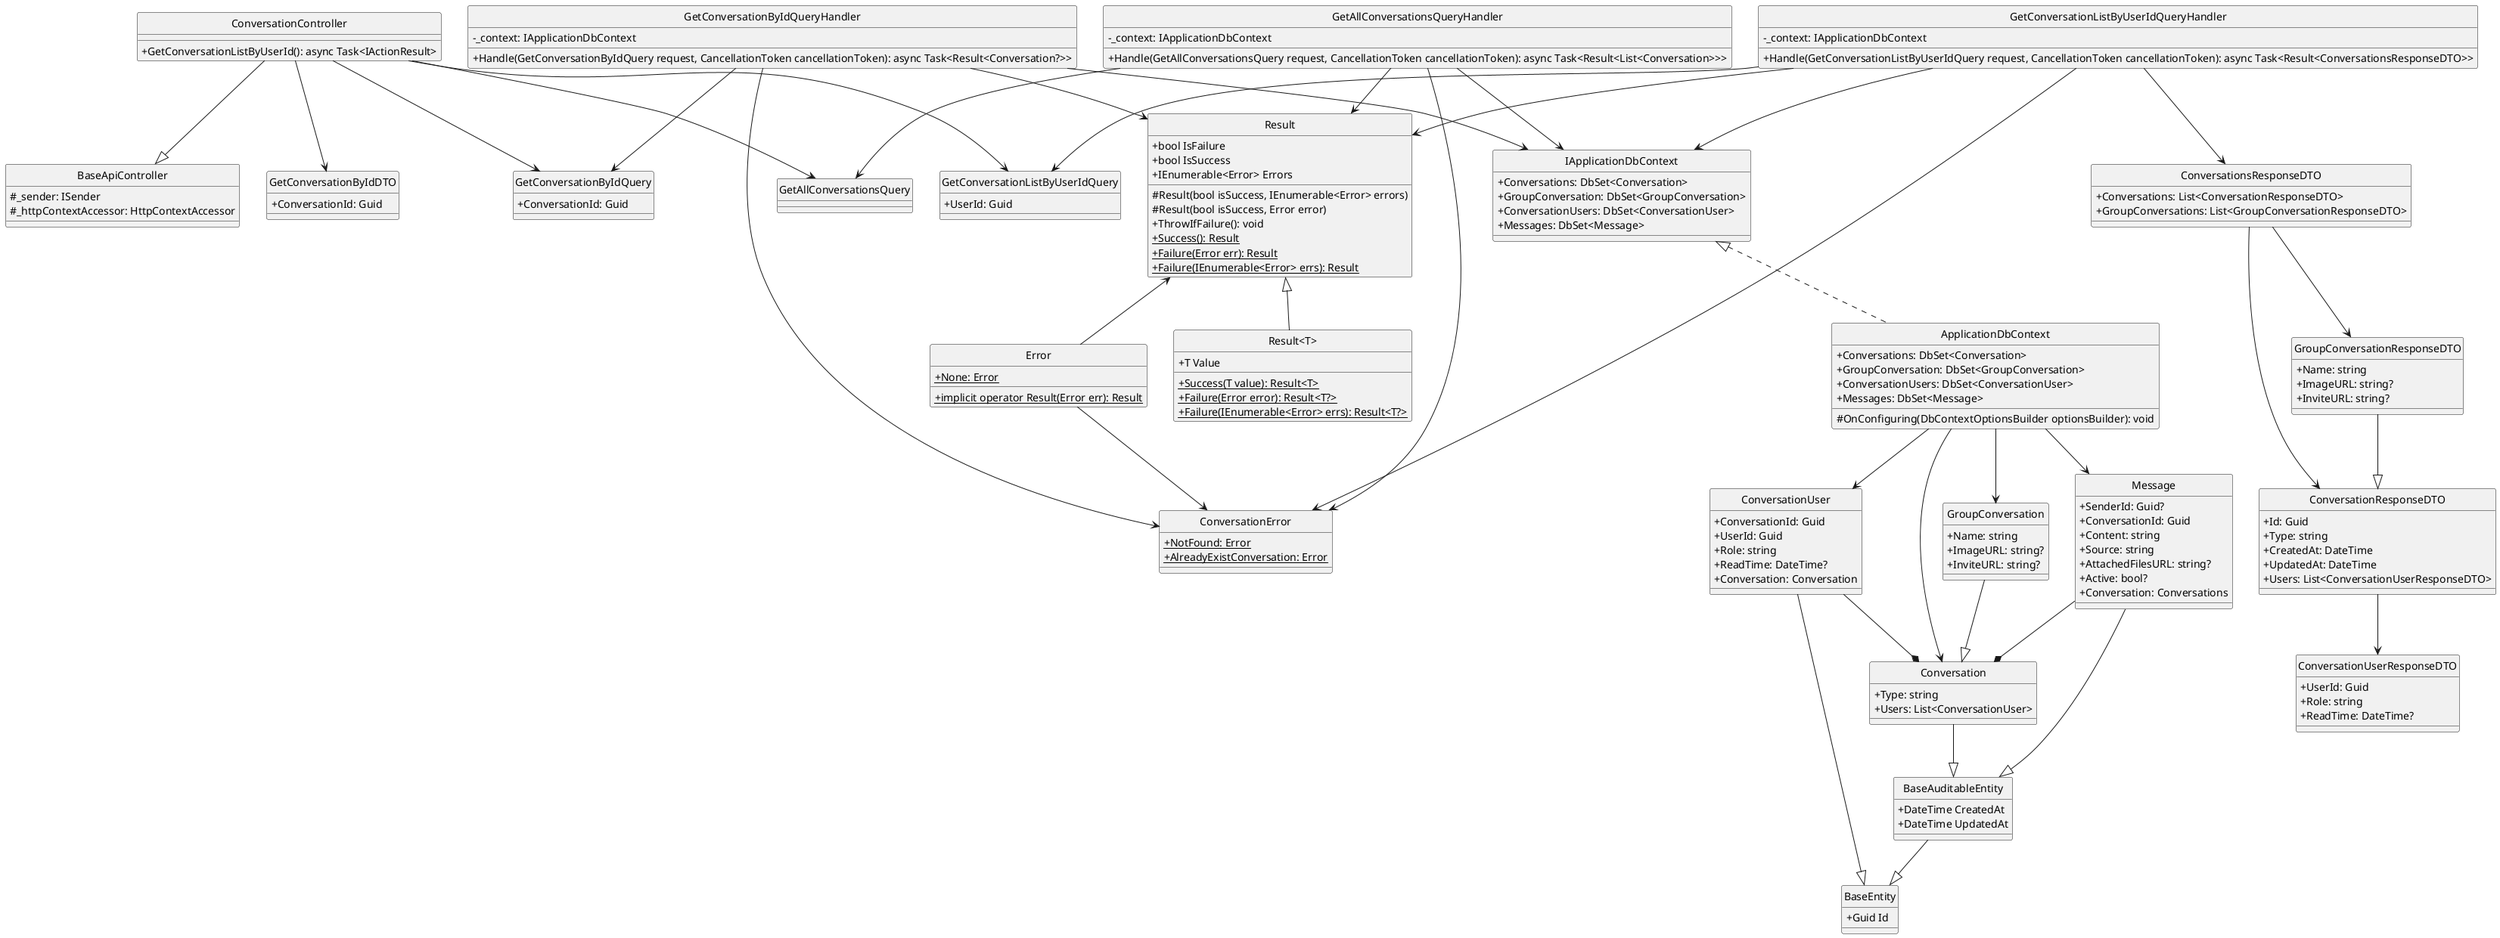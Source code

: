 @startuml  getConversationListByUserId
hide circle
skinparam classAttributeIconSize 0

class BaseApiController {
    #_sender: ISender
    #_httpContextAccessor: HttpContextAccessor
}

class ConversationController {
    +GetConversationListByUserId(): async Task<IActionResult>
}

class GetAllConversationsQuery{

}
class GetAllConversationsQueryHandler {
    -_context: IApplicationDbContext
    +Handle(GetAllConversationsQuery request, CancellationToken cancellationToken): async Task<Result<List<Conversation>>>
}

class GetConversationByIdQuery{
    +ConversationId: Guid
}

class GetConversationByIdQueryHandler{
    -_context: IApplicationDbContext
    +Handle(GetConversationByIdQuery request, CancellationToken cancellationToken): async Task<Result<Conversation?>>
}

class GetConversationListByUserIdQuery{
    +UserId: Guid
}

class GetConversationListByUserIdQueryHandler{
    -_context: IApplicationDbContext
    +Handle(GetConversationListByUserIdQuery request, CancellationToken cancellationToken): async Task<Result<ConversationsResponseDTO>>
}

class IApplicationDbContext {
    +Conversations: DbSet<Conversation>
    +GroupConversation: DbSet<GroupConversation>
    +ConversationUsers: DbSet<ConversationUser>
    +Messages: DbSet<Message>
}

class ApplicationDbContext {
    +Conversations: DbSet<Conversation>
    +GroupConversation: DbSet<GroupConversation>
    +ConversationUsers: DbSet<ConversationUser>
    +Messages: DbSet<Message>
    #OnConfiguring(DbContextOptionsBuilder optionsBuilder): void
}

class Result {
    +bool IsFailure
    +bool IsSuccess
    +IEnumerable<Error> Errors
    #Result(bool isSuccess, IEnumerable<Error> errors)
    #Result(bool isSuccess, Error error)
    +ThrowIfFailure(): void
    {static} +Success(): Result
    {static} +Failure(Error err): Result
    {static} +Failure(IEnumerable<Error> errs): Result
}

class "Result<T>" {
    +T Value
    {static} +Success(T value): Result<T>
    {static} +Failure(Error error): Result<T?>
    {static} +Failure(IEnumerable<Error> errs): Result<T?>
}

class Error {
    {static} +None: Error
    {static} +implicit operator Result(Error err): Result
}

class GetConversationByIdDTO{
    +ConversationId: Guid
}

class ConversationsResponseDTO{
    +Conversations: List<ConversationResponseDTO>
    +GroupConversations: List<GroupConversationResponseDTO>
}

class ConversationResponseDTO{
    +Id: Guid
    +Type: string
    +CreatedAt: DateTime
    +UpdatedAt: DateTime
    +Users: List<ConversationUserResponseDTO>
}

class ConversationUserResponseDTO{
    +UserId: Guid
    +Role: string
    +ReadTime: DateTime?
}

class GroupConversationResponseDTO{
    +Name: string
    +ImageURL: string?
    +InviteURL: string?
}

class ConversationError{
    {static} +NotFound: Error
    {static} +AlreadyExistConversation: Error
}

class BaseEntity {
    +Guid Id
}

class BaseAuditableEntity{
    +DateTime CreatedAt
    +DateTime UpdatedAt
}

class Conversation {
    +Type: string
    +Users: List<ConversationUser>
}

class GroupConversation {
    +Name: string
    +ImageURL: string?
    +InviteURL: string?
}

class ConversationUser {
    +ConversationId: Guid
    +UserId: Guid
    +Role: string
    +ReadTime: DateTime?
    +Conversation: Conversation
}

class Message {
    +SenderId: Guid?
    +ConversationId: Guid
    +Content: string
    +Source: string
    +AttachedFilesURL: string?
    +Active: bool?
    +Conversation: Conversations
}

ConversationController --|> BaseApiController
ConversationController --> GetAllConversationsQuery
ConversationController --> GetConversationByIdQuery
ConversationController --> GetConversationListByUserIdQuery

ConversationController --> GetConversationByIdDTO

GetAllConversationsQueryHandler --> GetAllConversationsQuery
GetAllConversationsQueryHandler --> Result
GetAllConversationsQueryHandler --> IApplicationDbContext
GetAllConversationsQueryHandler --> ConversationError

GetConversationByIdQueryHandler --> GetConversationByIdQuery
GetConversationByIdQueryHandler --> Result
GetConversationByIdQueryHandler --> IApplicationDbContext
GetConversationByIdQueryHandler --> ConversationError

GetConversationListByUserIdQueryHandler --> GetConversationListByUserIdQuery
GetConversationListByUserIdQueryHandler --> Result
GetConversationListByUserIdQueryHandler --> IApplicationDbContext
GetConversationListByUserIdQueryHandler --> ConversationsResponseDTO
GetConversationListByUserIdQueryHandler --> ConversationError

ConversationsResponseDTO --> ConversationResponseDTO
ConversationsResponseDTO --> GroupConversationResponseDTO

ConversationResponseDTO --> ConversationUserResponseDTO
GroupConversationResponseDTO --|> ConversationResponseDTO

IApplicationDbContext <|.. ApplicationDbContext
Result <-- Error
Result <|-- "Result<T>"
Error --> ConversationError

ApplicationDbContext --> Conversation
ApplicationDbContext --> GroupConversation
ApplicationDbContext --> ConversationUser
ApplicationDbContext --> Message

Conversation --|> BaseAuditableEntity
GroupConversation --|> Conversation
ConversationUser --|> BaseEntity
ConversationUser --* Conversation
Message --|> BaseAuditableEntity
Message --* Conversation
BaseAuditableEntity --|> BaseEntity
@enduml